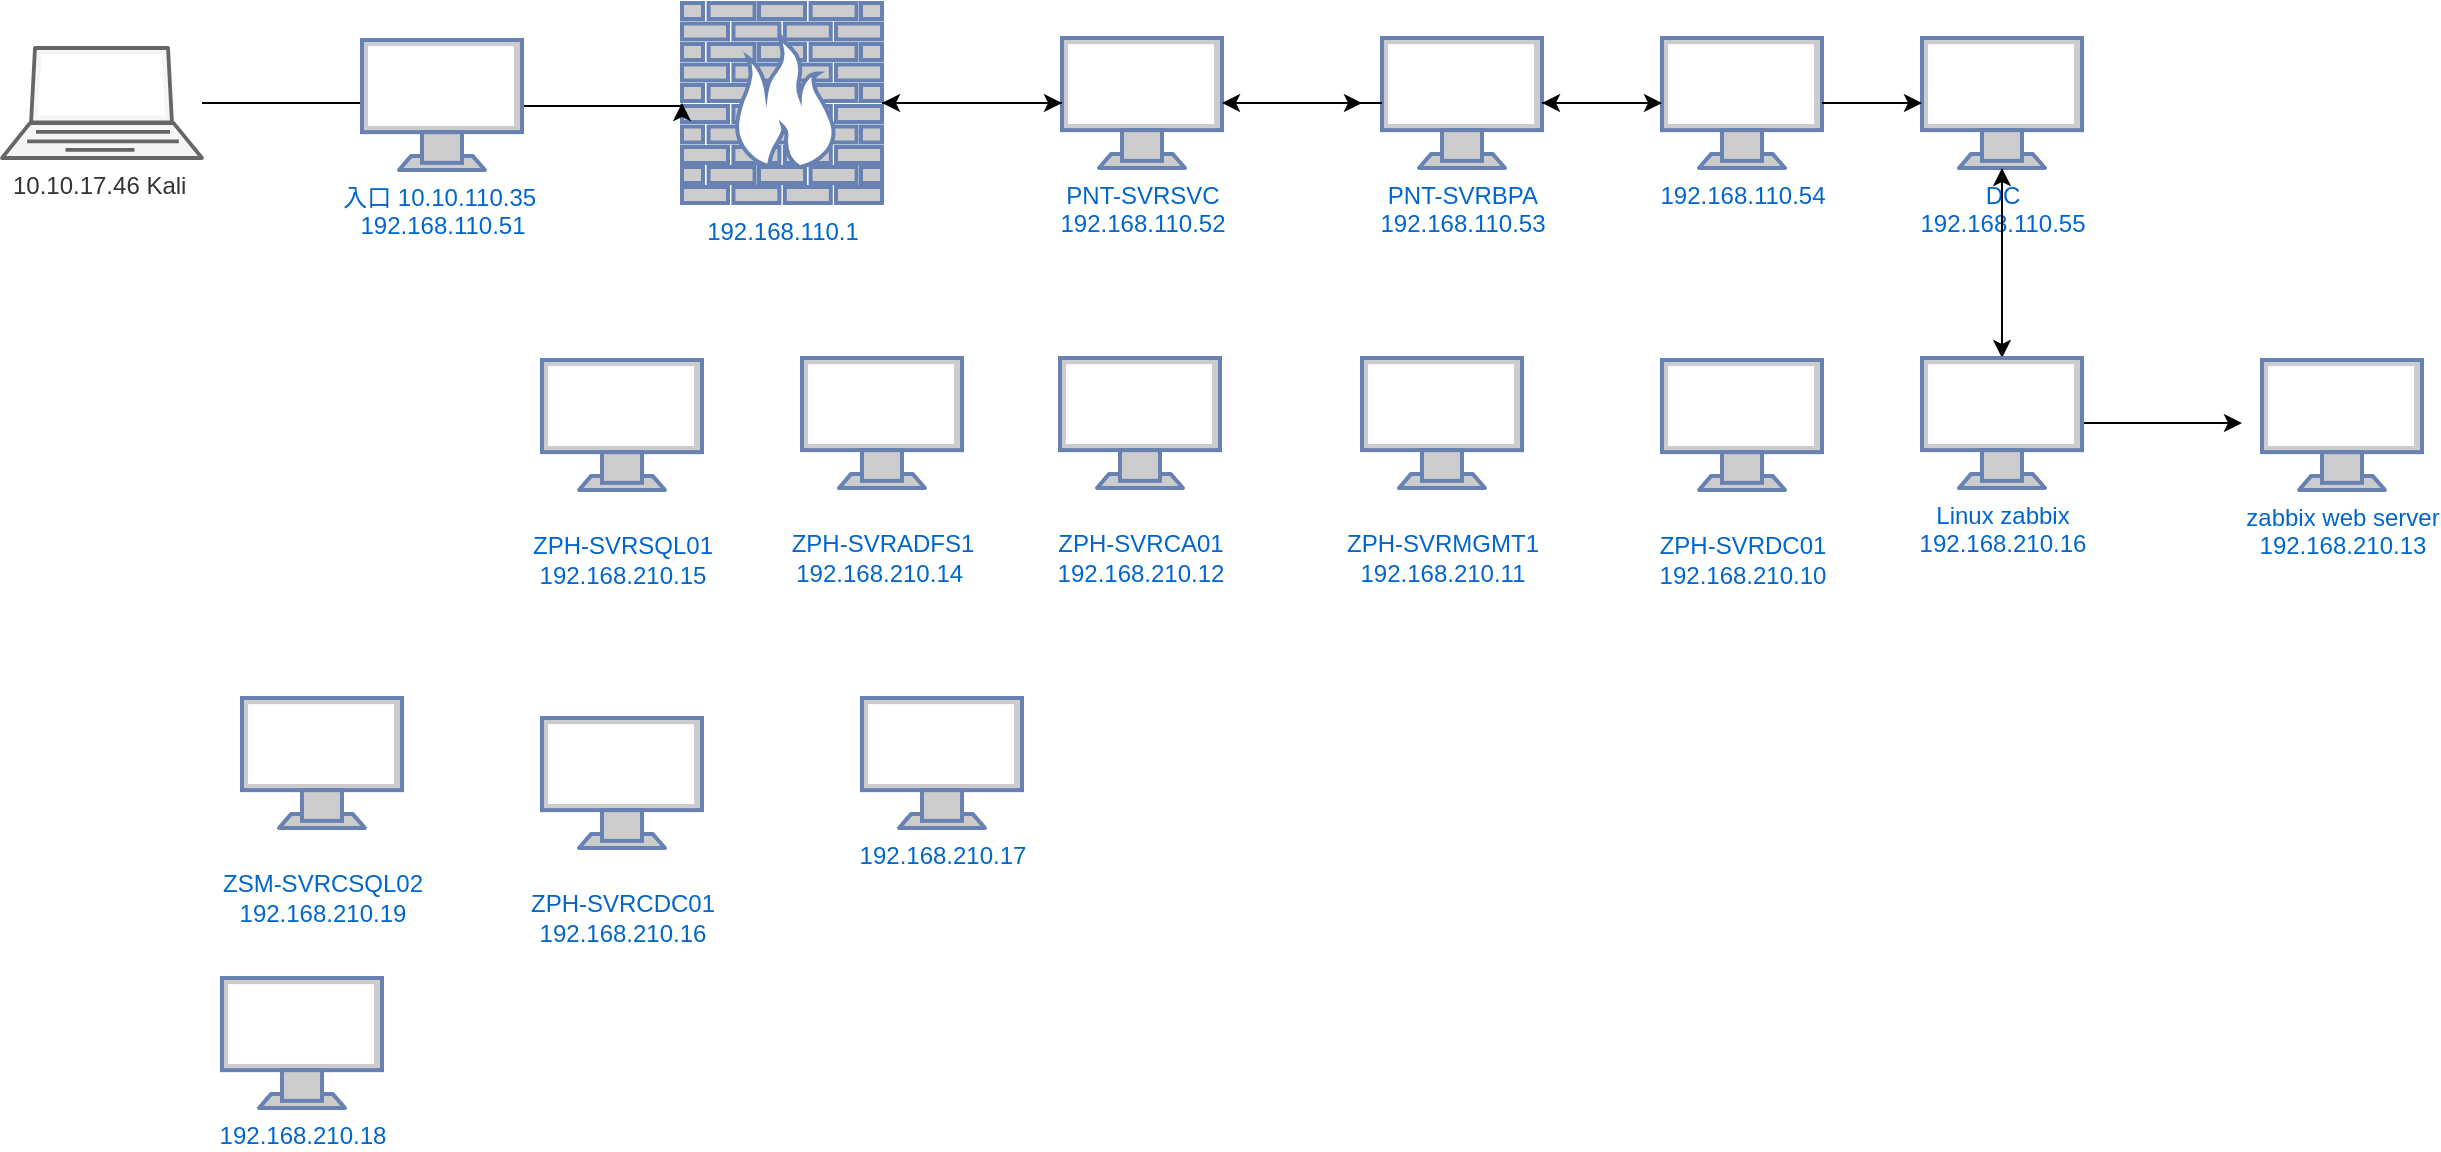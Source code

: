 <mxfile version="22.1.4" type="github">
  <diagram name="第 1 页" id="wmtw0mjW5K8laOdtFt9j">
    <mxGraphModel dx="1877" dy="542" grid="1" gridSize="10" guides="1" tooltips="1" connect="1" arrows="1" fold="1" page="1" pageScale="1" pageWidth="827" pageHeight="1169" math="0" shadow="0">
      <root>
        <mxCell id="0" />
        <mxCell id="1" parent="0" />
        <mxCell id="46mbo0AD8bIb3ruqI7Su-12" style="edgeStyle=orthogonalEdgeStyle;rounded=0;orthogonalLoop=1;jettySize=auto;html=1;" parent="1" source="46mbo0AD8bIb3ruqI7Su-1" edge="1">
          <mxGeometry relative="1" as="geometry">
            <mxPoint x="240" y="142.5" as="targetPoint" />
          </mxGeometry>
        </mxCell>
        <mxCell id="46mbo0AD8bIb3ruqI7Su-1" value="PNT-SVRSVC&lt;br&gt;192.168.110.52&lt;br&gt;" style="fontColor=#0066CC;verticalAlign=top;verticalLabelPosition=bottom;labelPosition=center;align=center;html=1;outlineConnect=0;fillColor=#CCCCCC;strokeColor=#6881B3;gradientColor=none;gradientDirection=north;strokeWidth=2;shape=mxgraph.networks.monitor;" parent="1" vertex="1">
          <mxGeometry x="90" y="110" width="80" height="65" as="geometry" />
        </mxCell>
        <mxCell id="46mbo0AD8bIb3ruqI7Su-2" value="PNT-SVRBPA&lt;br&gt;192.168.110.53" style="fontColor=#0066CC;verticalAlign=top;verticalLabelPosition=bottom;labelPosition=center;align=center;html=1;outlineConnect=0;fillColor=#CCCCCC;strokeColor=#6881B3;gradientColor=none;gradientDirection=north;strokeWidth=2;shape=mxgraph.networks.monitor;" parent="1" vertex="1">
          <mxGeometry x="250" y="110" width="80" height="65" as="geometry" />
        </mxCell>
        <mxCell id="46mbo0AD8bIb3ruqI7Su-16" style="edgeStyle=orthogonalEdgeStyle;rounded=0;orthogonalLoop=1;jettySize=auto;html=1;" parent="1" source="46mbo0AD8bIb3ruqI7Su-3" target="46mbo0AD8bIb3ruqI7Su-2" edge="1">
          <mxGeometry relative="1" as="geometry" />
        </mxCell>
        <mxCell id="46mbo0AD8bIb3ruqI7Su-3" value="192.168.110.54" style="fontColor=#0066CC;verticalAlign=top;verticalLabelPosition=bottom;labelPosition=center;align=center;html=1;outlineConnect=0;fillColor=#CCCCCC;strokeColor=#6881B3;gradientColor=none;gradientDirection=north;strokeWidth=2;shape=mxgraph.networks.monitor;" parent="1" vertex="1">
          <mxGeometry x="390" y="110" width="80" height="65" as="geometry" />
        </mxCell>
        <mxCell id="46mbo0AD8bIb3ruqI7Su-15" style="edgeStyle=orthogonalEdgeStyle;rounded=0;orthogonalLoop=1;jettySize=auto;html=1;" parent="1" source="46mbo0AD8bIb3ruqI7Su-4" target="46mbo0AD8bIb3ruqI7Su-5" edge="1">
          <mxGeometry relative="1" as="geometry" />
        </mxCell>
        <mxCell id="46mbo0AD8bIb3ruqI7Su-4" value="DC&lt;br&gt;192.168.110.55&lt;br&gt;" style="fontColor=#0066CC;verticalAlign=top;verticalLabelPosition=bottom;labelPosition=center;align=center;html=1;outlineConnect=0;fillColor=#CCCCCC;strokeColor=#6881B3;gradientColor=none;gradientDirection=north;strokeWidth=2;shape=mxgraph.networks.monitor;" parent="1" vertex="1">
          <mxGeometry x="520" y="110" width="80" height="65" as="geometry" />
        </mxCell>
        <mxCell id="46mbo0AD8bIb3ruqI7Su-19" style="edgeStyle=orthogonalEdgeStyle;rounded=0;orthogonalLoop=1;jettySize=auto;html=1;" parent="1" source="46mbo0AD8bIb3ruqI7Su-5" target="46mbo0AD8bIb3ruqI7Su-4" edge="1">
          <mxGeometry relative="1" as="geometry" />
        </mxCell>
        <mxCell id="46mbo0AD8bIb3ruqI7Su-24" style="edgeStyle=orthogonalEdgeStyle;rounded=0;orthogonalLoop=1;jettySize=auto;html=1;" parent="1" source="46mbo0AD8bIb3ruqI7Su-5" edge="1">
          <mxGeometry relative="1" as="geometry">
            <mxPoint x="680" y="302.5" as="targetPoint" />
          </mxGeometry>
        </mxCell>
        <mxCell id="46mbo0AD8bIb3ruqI7Su-5" value="Linux zabbix&lt;br&gt;192.168.210.16" style="fontColor=#0066CC;verticalAlign=top;verticalLabelPosition=bottom;labelPosition=center;align=center;html=1;outlineConnect=0;fillColor=#CCCCCC;strokeColor=#6881B3;gradientColor=none;gradientDirection=north;strokeWidth=2;shape=mxgraph.networks.monitor;" parent="1" vertex="1">
          <mxGeometry x="520" y="270" width="80" height="65" as="geometry" />
        </mxCell>
        <mxCell id="46mbo0AD8bIb3ruqI7Su-6" value="&lt;br&gt;ZPH-SVRDC01&lt;br&gt;192.168.210.10" style="fontColor=#0066CC;verticalAlign=top;verticalLabelPosition=bottom;labelPosition=center;align=center;html=1;outlineConnect=0;fillColor=#CCCCCC;strokeColor=#6881B3;gradientColor=none;gradientDirection=north;strokeWidth=2;shape=mxgraph.networks.monitor;" parent="1" vertex="1">
          <mxGeometry x="390" y="271" width="80" height="65" as="geometry" />
        </mxCell>
        <mxCell id="46mbo0AD8bIb3ruqI7Su-7" value="192.168.110.1" style="fontColor=#0066CC;verticalAlign=top;verticalLabelPosition=bottom;labelPosition=center;align=center;html=1;outlineConnect=0;fillColor=#CCCCCC;strokeColor=#6881B3;gradientColor=none;gradientDirection=north;strokeWidth=2;shape=mxgraph.networks.firewall;" parent="1" vertex="1">
          <mxGeometry x="-100" y="92.5" width="100" height="100" as="geometry" />
        </mxCell>
        <mxCell id="46mbo0AD8bIb3ruqI7Su-9" style="edgeStyle=orthogonalEdgeStyle;rounded=0;orthogonalLoop=1;jettySize=auto;html=1;entryX=0;entryY=0.5;entryDx=0;entryDy=0;entryPerimeter=0;" parent="1" source="46mbo0AD8bIb3ruqI7Su-8" target="46mbo0AD8bIb3ruqI7Su-7" edge="1">
          <mxGeometry relative="1" as="geometry">
            <mxPoint x="-150" y="143.5" as="targetPoint" />
            <Array as="points">
              <mxPoint x="-260" y="143" />
              <mxPoint x="-260" y="144" />
              <mxPoint x="-100" y="144" />
            </Array>
          </mxGeometry>
        </mxCell>
        <mxCell id="46mbo0AD8bIb3ruqI7Su-8" value="10.10.17.46 Kali&amp;nbsp;" style="fontColor=#333333;verticalAlign=top;verticalLabelPosition=bottom;labelPosition=center;align=center;html=1;outlineConnect=0;fillColor=#f5f5f5;strokeColor=#666666;gradientDirection=north;strokeWidth=2;shape=mxgraph.networks.laptop;" parent="1" vertex="1">
          <mxGeometry x="-440" y="115" width="100" height="55" as="geometry" />
        </mxCell>
        <mxCell id="46mbo0AD8bIb3ruqI7Su-10" style="edgeStyle=orthogonalEdgeStyle;rounded=0;orthogonalLoop=1;jettySize=auto;html=1;entryX=0;entryY=0.5;entryDx=0;entryDy=0;entryPerimeter=0;" parent="1" source="46mbo0AD8bIb3ruqI7Su-7" target="46mbo0AD8bIb3ruqI7Su-1" edge="1">
          <mxGeometry relative="1" as="geometry" />
        </mxCell>
        <mxCell id="46mbo0AD8bIb3ruqI7Su-11" value="入口 10.10.110.35&amp;nbsp;&lt;br&gt;192.168.110.51&lt;br&gt;" style="fontColor=#0066CC;verticalAlign=top;verticalLabelPosition=bottom;labelPosition=center;align=center;html=1;outlineConnect=0;fillColor=#CCCCCC;strokeColor=#6881B3;gradientColor=none;gradientDirection=north;strokeWidth=2;shape=mxgraph.networks.monitor;" parent="1" vertex="1">
          <mxGeometry x="-260" y="111" width="80" height="65" as="geometry" />
        </mxCell>
        <mxCell id="46mbo0AD8bIb3ruqI7Su-13" style="edgeStyle=orthogonalEdgeStyle;rounded=0;orthogonalLoop=1;jettySize=auto;html=1;entryX=0;entryY=0.5;entryDx=0;entryDy=0;entryPerimeter=0;" parent="1" source="46mbo0AD8bIb3ruqI7Su-2" target="46mbo0AD8bIb3ruqI7Su-3" edge="1">
          <mxGeometry relative="1" as="geometry" />
        </mxCell>
        <mxCell id="46mbo0AD8bIb3ruqI7Su-14" style="edgeStyle=orthogonalEdgeStyle;rounded=0;orthogonalLoop=1;jettySize=auto;html=1;entryX=0;entryY=0.5;entryDx=0;entryDy=0;entryPerimeter=0;" parent="1" source="46mbo0AD8bIb3ruqI7Su-3" target="46mbo0AD8bIb3ruqI7Su-4" edge="1">
          <mxGeometry relative="1" as="geometry" />
        </mxCell>
        <mxCell id="46mbo0AD8bIb3ruqI7Su-17" style="edgeStyle=orthogonalEdgeStyle;rounded=0;orthogonalLoop=1;jettySize=auto;html=1;entryX=1;entryY=0.5;entryDx=0;entryDy=0;entryPerimeter=0;" parent="1" source="46mbo0AD8bIb3ruqI7Su-2" target="46mbo0AD8bIb3ruqI7Su-1" edge="1">
          <mxGeometry relative="1" as="geometry" />
        </mxCell>
        <mxCell id="46mbo0AD8bIb3ruqI7Su-18" style="edgeStyle=orthogonalEdgeStyle;rounded=0;orthogonalLoop=1;jettySize=auto;html=1;entryX=1;entryY=0.5;entryDx=0;entryDy=0;entryPerimeter=0;" parent="1" source="46mbo0AD8bIb3ruqI7Su-1" target="46mbo0AD8bIb3ruqI7Su-7" edge="1">
          <mxGeometry relative="1" as="geometry" />
        </mxCell>
        <mxCell id="46mbo0AD8bIb3ruqI7Su-20" value="&lt;br&gt;ZPH-SVRMGMT1&lt;br&gt;192.168.210.11" style="fontColor=#0066CC;verticalAlign=top;verticalLabelPosition=bottom;labelPosition=center;align=center;html=1;outlineConnect=0;fillColor=#CCCCCC;strokeColor=#6881B3;gradientColor=none;gradientDirection=north;strokeWidth=2;shape=mxgraph.networks.monitor;" parent="1" vertex="1">
          <mxGeometry x="240" y="270" width="80" height="65" as="geometry" />
        </mxCell>
        <mxCell id="46mbo0AD8bIb3ruqI7Su-21" value="&lt;br&gt;ZPH-SVRCA01&lt;br&gt;192.168.210.12" style="fontColor=#0066CC;verticalAlign=top;verticalLabelPosition=bottom;labelPosition=center;align=center;html=1;outlineConnect=0;fillColor=#CCCCCC;strokeColor=#6881B3;gradientColor=none;gradientDirection=north;strokeWidth=2;shape=mxgraph.networks.monitor;" parent="1" vertex="1">
          <mxGeometry x="89" y="270" width="80" height="65" as="geometry" />
        </mxCell>
        <mxCell id="46mbo0AD8bIb3ruqI7Su-23" value="&lt;br&gt;ZPH-SVRADFS1&lt;br&gt;192.168.210.14&amp;nbsp;" style="fontColor=#0066CC;verticalAlign=top;verticalLabelPosition=bottom;labelPosition=center;align=center;html=1;outlineConnect=0;fillColor=#CCCCCC;strokeColor=#6881B3;gradientColor=none;gradientDirection=north;strokeWidth=2;shape=mxgraph.networks.monitor;" parent="1" vertex="1">
          <mxGeometry x="-40" y="270" width="80" height="65" as="geometry" />
        </mxCell>
        <mxCell id="46mbo0AD8bIb3ruqI7Su-25" value="zabbix web server&lt;br&gt;192.168.210.13" style="fontColor=#0066CC;verticalAlign=top;verticalLabelPosition=bottom;labelPosition=center;align=center;html=1;outlineConnect=0;fillColor=#CCCCCC;strokeColor=#6881B3;gradientColor=none;gradientDirection=north;strokeWidth=2;shape=mxgraph.networks.monitor;" parent="1" vertex="1">
          <mxGeometry x="690" y="271" width="80" height="65" as="geometry" />
        </mxCell>
        <mxCell id="46mbo0AD8bIb3ruqI7Su-26" value="&lt;br&gt;ZPH-SVRSQL01&lt;br&gt;192.168.210.15" style="fontColor=#0066CC;verticalAlign=top;verticalLabelPosition=bottom;labelPosition=center;align=center;html=1;outlineConnect=0;fillColor=#CCCCCC;strokeColor=#6881B3;gradientColor=none;gradientDirection=north;strokeWidth=2;shape=mxgraph.networks.monitor;" parent="1" vertex="1">
          <mxGeometry x="-170" y="271" width="80" height="65" as="geometry" />
        </mxCell>
        <mxCell id="46mbo0AD8bIb3ruqI7Su-27" value="&lt;br&gt;ZPH-SVRCDC01&lt;br&gt;192.168.210.16" style="fontColor=#0066CC;verticalAlign=top;verticalLabelPosition=bottom;labelPosition=center;align=center;html=1;outlineConnect=0;fillColor=#CCCCCC;strokeColor=#6881B3;gradientColor=none;gradientDirection=north;strokeWidth=2;shape=mxgraph.networks.monitor;" parent="1" vertex="1">
          <mxGeometry x="-170" y="450" width="80" height="65" as="geometry" />
        </mxCell>
        <mxCell id="46mbo0AD8bIb3ruqI7Su-30" value="&lt;br&gt;ZSM-SVRCSQL02&lt;br&gt;192.168.210.19" style="fontColor=#0066CC;verticalAlign=top;verticalLabelPosition=bottom;labelPosition=center;align=center;html=1;outlineConnect=0;fillColor=#CCCCCC;strokeColor=#6881B3;gradientColor=none;gradientDirection=north;strokeWidth=2;shape=mxgraph.networks.monitor;" parent="1" vertex="1">
          <mxGeometry x="-320" y="440" width="80" height="65" as="geometry" />
        </mxCell>
        <mxCell id="46mbo0AD8bIb3ruqI7Su-31" value="192.168.210.18" style="fontColor=#0066CC;verticalAlign=top;verticalLabelPosition=bottom;labelPosition=center;align=center;html=1;outlineConnect=0;fillColor=#CCCCCC;strokeColor=#6881B3;gradientColor=none;gradientDirection=north;strokeWidth=2;shape=mxgraph.networks.monitor;" parent="1" vertex="1">
          <mxGeometry x="-330" y="580" width="80" height="65" as="geometry" />
        </mxCell>
        <mxCell id="46mbo0AD8bIb3ruqI7Su-32" value="192.168.210.17" style="fontColor=#0066CC;verticalAlign=top;verticalLabelPosition=bottom;labelPosition=center;align=center;html=1;outlineConnect=0;fillColor=#CCCCCC;strokeColor=#6881B3;gradientColor=none;gradientDirection=north;strokeWidth=2;shape=mxgraph.networks.monitor;" parent="1" vertex="1">
          <mxGeometry x="-10" y="440" width="80" height="65" as="geometry" />
        </mxCell>
      </root>
    </mxGraphModel>
  </diagram>
</mxfile>

